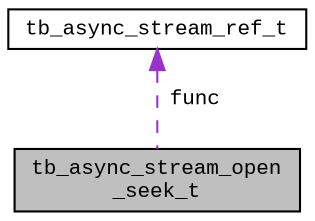digraph "tb_async_stream_open_seek_t"
{
  edge [fontname="CourierNew",fontsize="10",labelfontname="CourierNew",labelfontsize="10"];
  node [fontname="CourierNew",fontsize="10",shape=record];
  Node1 [label="tb_async_stream_open\l_seek_t",height=0.2,width=0.4,color="black", fillcolor="grey75", style="filled" fontcolor="black"];
  Node2 -> Node1 [dir="back",color="darkorchid3",fontsize="10",style="dashed",label=" func" ,fontname="CourierNew"];
  Node2 [label="tb_async_stream_ref_t",height=0.2,width=0.4,color="black", fillcolor="white", style="filled",URL="$d4/d50/structtb__async__stream__ref__t.html",tooltip="the async stream ref type "];
}
